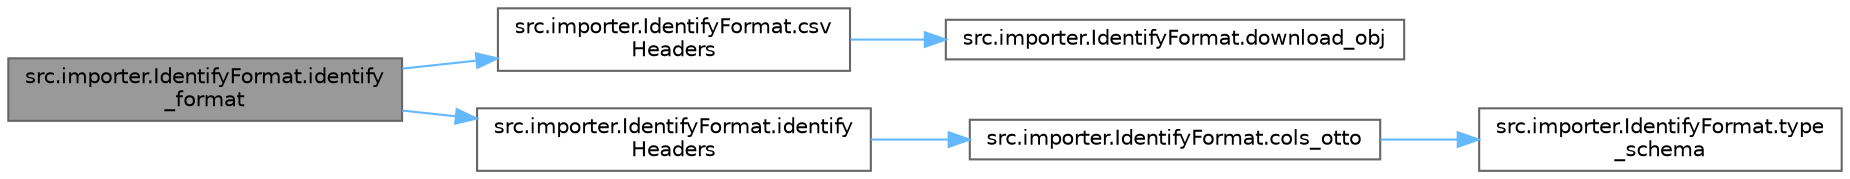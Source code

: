 digraph "src.importer.IdentifyFormat.identify_format"
{
 // LATEX_PDF_SIZE
  bgcolor="transparent";
  edge [fontname=Helvetica,fontsize=10,labelfontname=Helvetica,labelfontsize=10];
  node [fontname=Helvetica,fontsize=10,shape=box,height=0.2,width=0.4];
  rankdir="LR";
  Node1 [id="Node000001",label="src.importer.IdentifyFormat.identify\l_format",height=0.2,width=0.4,color="gray40", fillcolor="grey60", style="filled", fontcolor="black",tooltip=" "];
  Node1 -> Node2 [id="edge1_Node000001_Node000002",color="steelblue1",style="solid",tooltip=" "];
  Node2 [id="Node000002",label="src.importer.IdentifyFormat.csv\lHeaders",height=0.2,width=0.4,color="grey40", fillcolor="white", style="filled",URL="$namespacesrc_1_1importer_1_1_identify_format.html#a2c12b3fb24ff749d815269272c5f22e0",tooltip=" "];
  Node2 -> Node3 [id="edge2_Node000002_Node000003",color="steelblue1",style="solid",tooltip=" "];
  Node3 [id="Node000003",label="src.importer.IdentifyFormat.download_obj",height=0.2,width=0.4,color="grey40", fillcolor="white", style="filled",URL="$namespacesrc_1_1importer_1_1_identify_format.html#ab5d05442bc96bb90c43db4ec5d3fb92c",tooltip=" "];
  Node1 -> Node4 [id="edge3_Node000001_Node000004",color="steelblue1",style="solid",tooltip=" "];
  Node4 [id="Node000004",label="src.importer.IdentifyFormat.identify\lHeaders",height=0.2,width=0.4,color="grey40", fillcolor="white", style="filled",URL="$namespacesrc_1_1importer_1_1_identify_format.html#a4d6e16372a57edca886108dcbf53d910",tooltip=" "];
  Node4 -> Node5 [id="edge4_Node000004_Node000005",color="steelblue1",style="solid",tooltip=" "];
  Node5 [id="Node000005",label="src.importer.IdentifyFormat.cols_otto",height=0.2,width=0.4,color="grey40", fillcolor="white", style="filled",URL="$namespacesrc_1_1importer_1_1_identify_format.html#a04d4baf7c691f804a8a537877b6466f0",tooltip=" "];
  Node5 -> Node6 [id="edge5_Node000005_Node000006",color="steelblue1",style="solid",tooltip=" "];
  Node6 [id="Node000006",label="src.importer.IdentifyFormat.type\l_schema",height=0.2,width=0.4,color="grey40", fillcolor="white", style="filled",URL="$namespacesrc_1_1importer_1_1_identify_format.html#a99aca40b4c962124fb3267c0d467eb7c",tooltip=" "];
}

